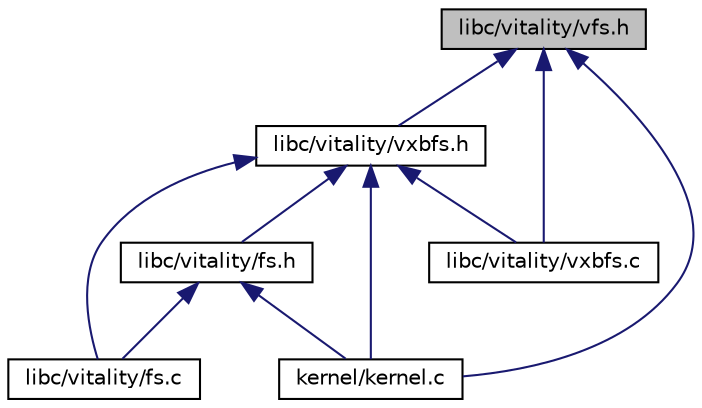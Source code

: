 digraph "libc/vitality/vfs.h"
{
  edge [fontname="Helvetica",fontsize="10",labelfontname="Helvetica",labelfontsize="10"];
  node [fontname="Helvetica",fontsize="10",shape=record];
  Node1 [label="libc/vitality/vfs.h",height=0.2,width=0.4,color="black", fillcolor="grey75", style="filled", fontcolor="black"];
  Node1 -> Node2 [dir="back",color="midnightblue",fontsize="10",style="solid",fontname="Helvetica"];
  Node2 [label="libc/vitality/vxbfs.h",height=0.2,width=0.4,color="black", fillcolor="white", style="filled",URL="$a00176.html"];
  Node2 -> Node3 [dir="back",color="midnightblue",fontsize="10",style="solid",fontname="Helvetica"];
  Node3 [label="libc/vitality/fs.h",height=0.2,width=0.4,color="black", fillcolor="white", style="filled",URL="$a00137.html"];
  Node3 -> Node4 [dir="back",color="midnightblue",fontsize="10",style="solid",fontname="Helvetica"];
  Node4 [label="kernel/kernel.c",height=0.2,width=0.4,color="black", fillcolor="white", style="filled",URL="$a00056.html"];
  Node3 -> Node5 [dir="back",color="midnightblue",fontsize="10",style="solid",fontname="Helvetica"];
  Node5 [label="libc/vitality/fs.c",height=0.2,width=0.4,color="black", fillcolor="white", style="filled",URL="$a00134.html"];
  Node2 -> Node4 [dir="back",color="midnightblue",fontsize="10",style="solid",fontname="Helvetica"];
  Node2 -> Node5 [dir="back",color="midnightblue",fontsize="10",style="solid",fontname="Helvetica"];
  Node2 -> Node6 [dir="back",color="midnightblue",fontsize="10",style="solid",fontname="Helvetica"];
  Node6 [label="libc/vitality/vxbfs.c",height=0.2,width=0.4,color="black", fillcolor="white", style="filled",URL="$a00173.html"];
  Node1 -> Node4 [dir="back",color="midnightblue",fontsize="10",style="solid",fontname="Helvetica"];
  Node1 -> Node6 [dir="back",color="midnightblue",fontsize="10",style="solid",fontname="Helvetica"];
}

